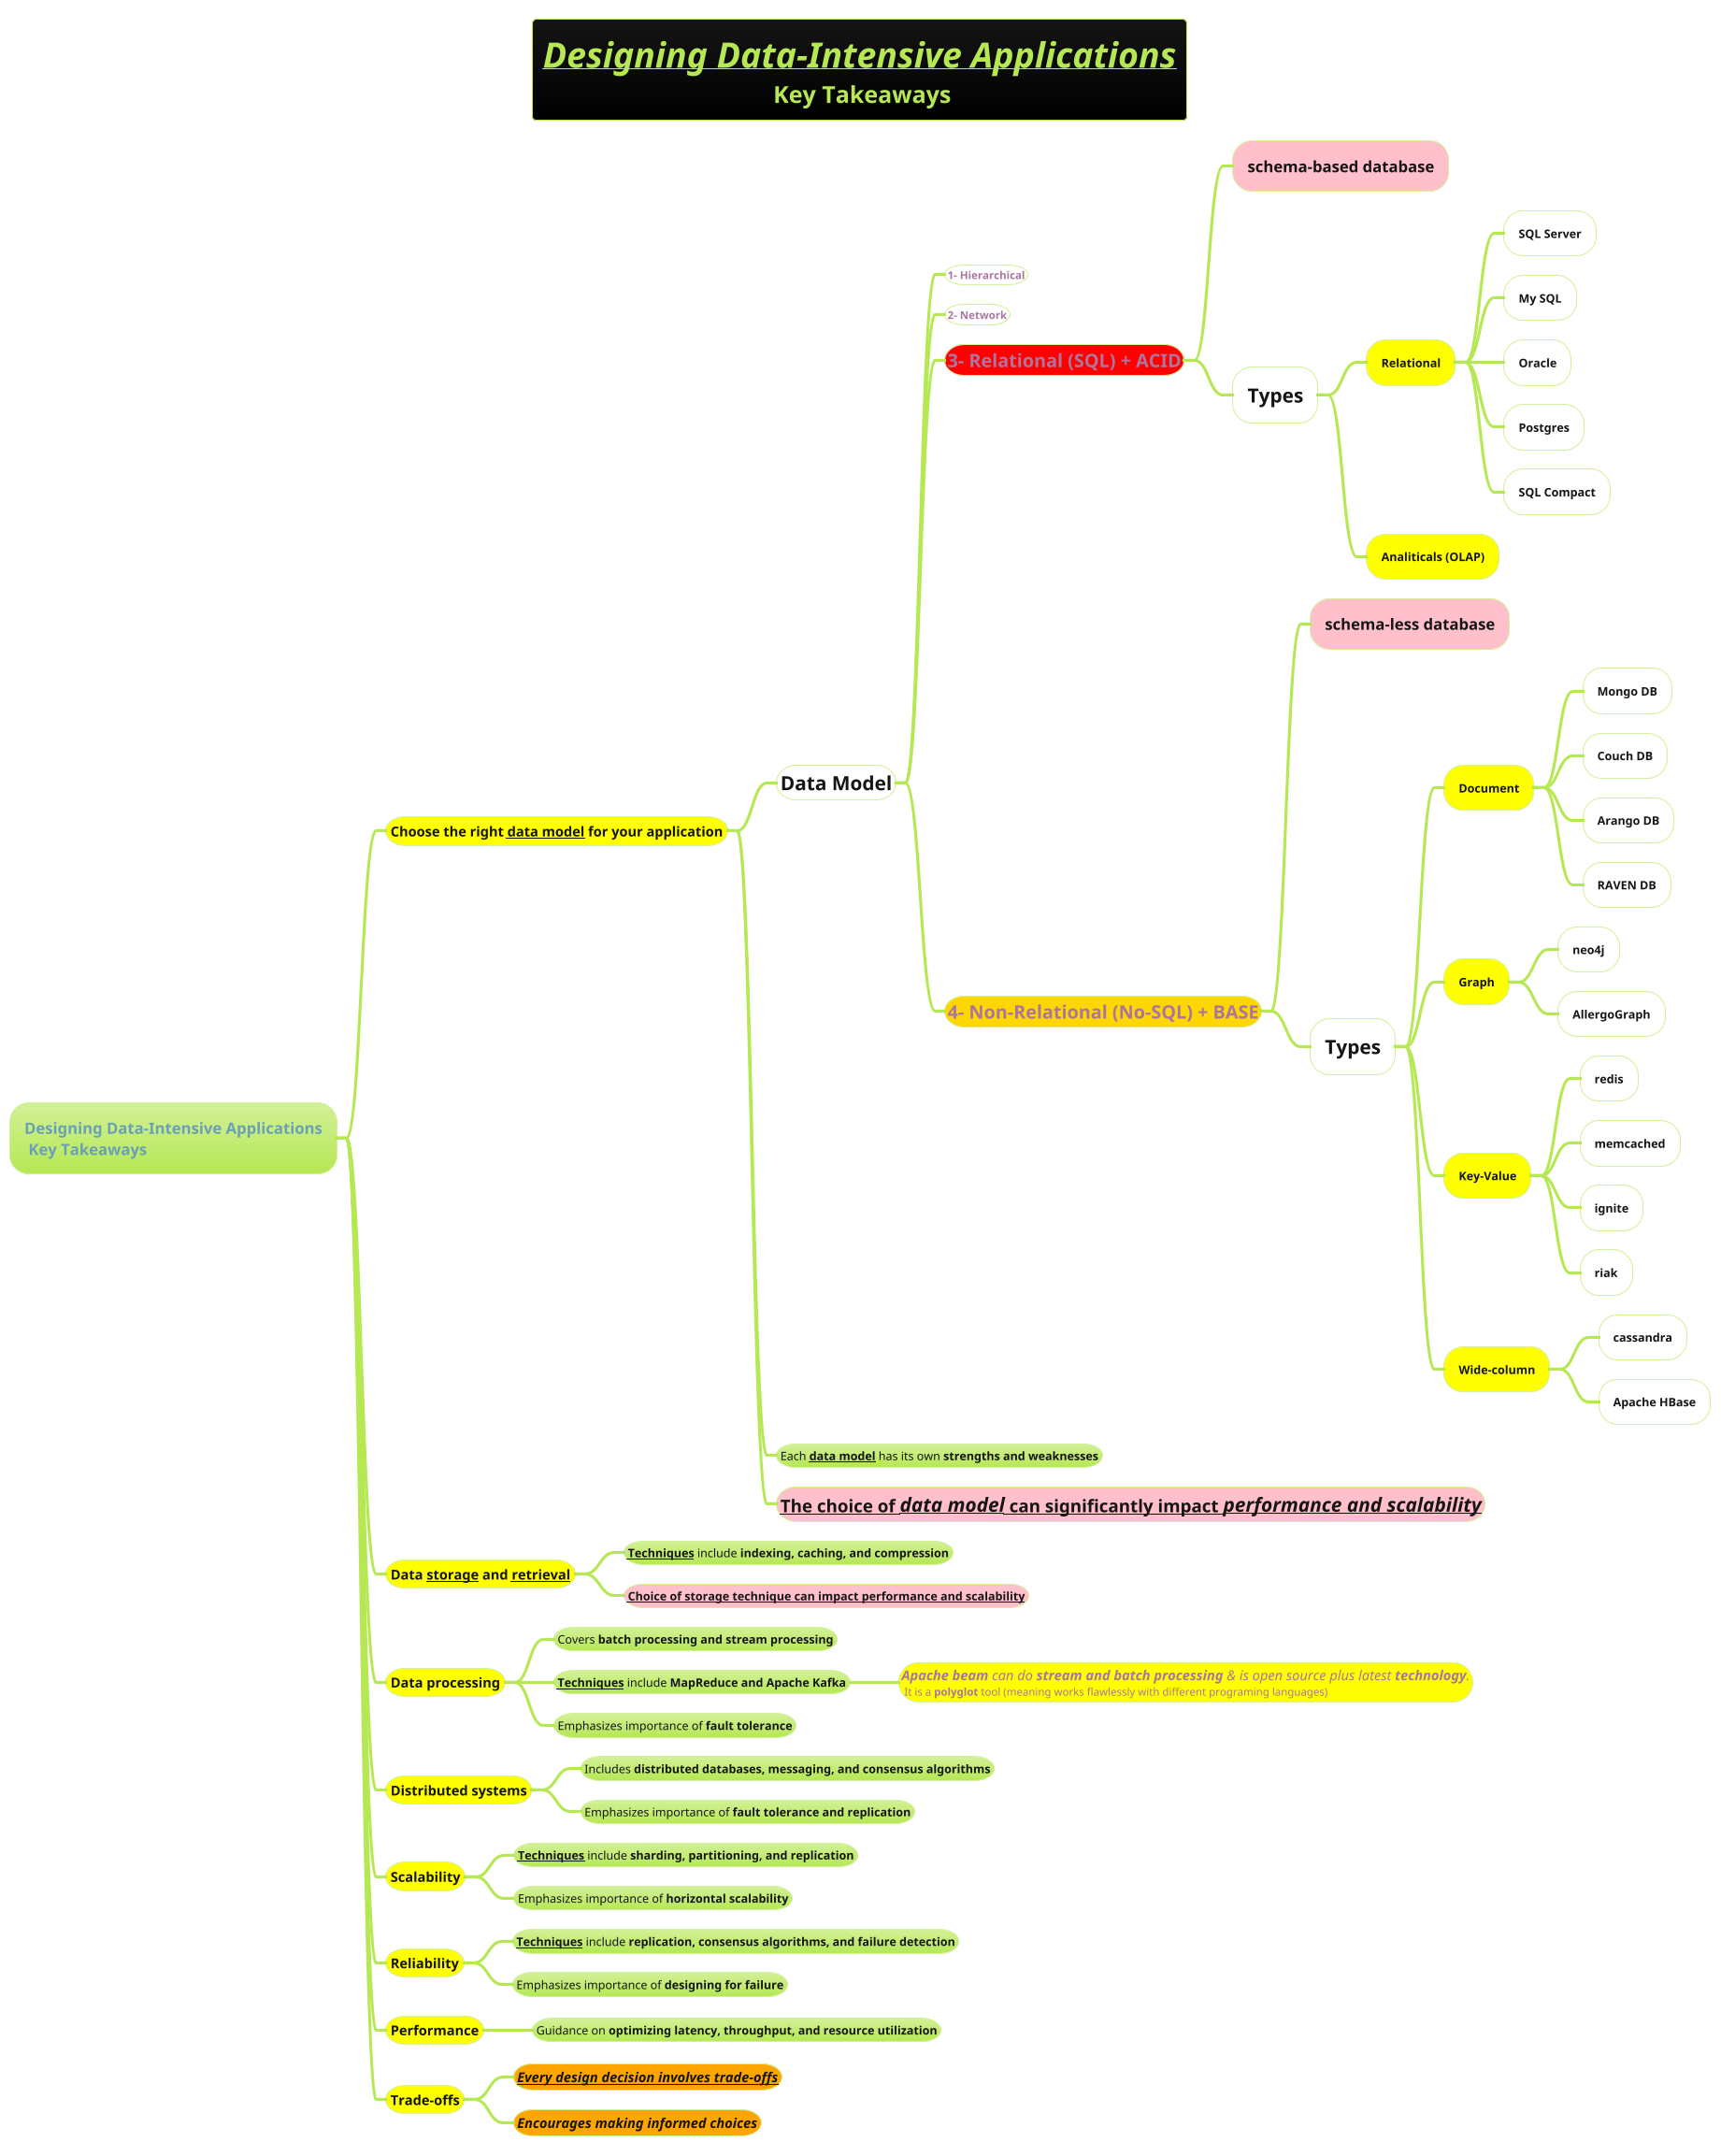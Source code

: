 @startmindmap

title  = //__**Designing Data-Intensive Applications**__//\n <size:24>**Key Takeaways**
!theme hacker

*  **Designing Data-Intensive Applications**\n **Key Takeaways**
**[#yellow] **Choose** the right **__data model__** for your **application**
***[#white] =**Data Model**
****[#white] **1- Hierarchical**
****[#white] **2- Network**
****[#red] =**3- Relational (SQL) + ACID**
*****[#pink]  ==**schema-based database**
*****[#white]  =**Types**
******[#yellow]  **Relational**
*******[#white]  **SQL Server**
*******[#white]  **My SQL**
*******[#white]  **Oracle**
*******[#white]  **Postgres**
*******[#white]  **SQL Compact**
******[#yellow]  **Analiticals (OLAP)**
****[#gold] =**4- Non-Relational (No-SQL) + BASE**
*****[#pink] ==**schema-less database**
*****[#white] =**Types**
******[#yellow] **Document**
*******[#white] **Mongo DB**
*******[#white] **Couch DB**
*******[#white] **Arango DB**
*******[#white] **RAVEN DB**
******[#yellow] **Graph**
*******[#white] **neo4j**
*******[#white] **AllergoGraph**
******[#yellow] **Key-Value**
*******[#white] **redis**
*******[#white] **memcached**
*******[#white] **ignite**
*******[#white] **riak**
******[#yellow] **Wide-column**
*******[#white] **cassandra**
*******[#white] **Apache HBase**
*** Each **__data model__** has its own **strengths and weaknesses**
***[#pink] ==**__The choice of //data model// can significantly impact //performance and scalability//__**
**[#yellow] **Data __storage__ and __retrieval__**
*** **__Techniques__** include **indexing, caching, and compression**
***[#pink] __**Choice of storage technique can impact performance and scalability**__
**[#yellow] **Data processing**
*** Covers **batch processing and stream processing**
*** **__Techniques__** include **MapReduce and Apache Kafka**
****[#yellow] ====<size:14>**Apache beam** can do **stream and batch processing** & is open source plus latest **technology**. \n It is a **polyglot** tool (meaning works flawlessly with different programing languages)
*** Emphasizes importance of **fault tolerance**
**[#yellow] **Distributed systems**
*** Includes **distributed databases, messaging, and consensus algorithms**
*** Emphasizes importance of **fault tolerance and replication**
**[#yellow] **Scalability**
*** **__Techniques__** include **sharding, partitioning, and replication**
*** Emphasizes importance of **horizontal scalability**
**[#yellow] **Reliability**
*** **__Techniques__** include **replication, consensus algorithms, and failure detection**
*** Emphasizes importance of **designing for failure**
**[#yellow] **Performance**
*** Guidance on **optimizing latency, throughput, and resource utilization**
**[#yellow] **Trade-offs**
***[#orange] ====<size:14>**__Every design decision involves trade-offs__**
***[#orange] ====<size:14>**Encourages making informed choices**

@endmindmap

